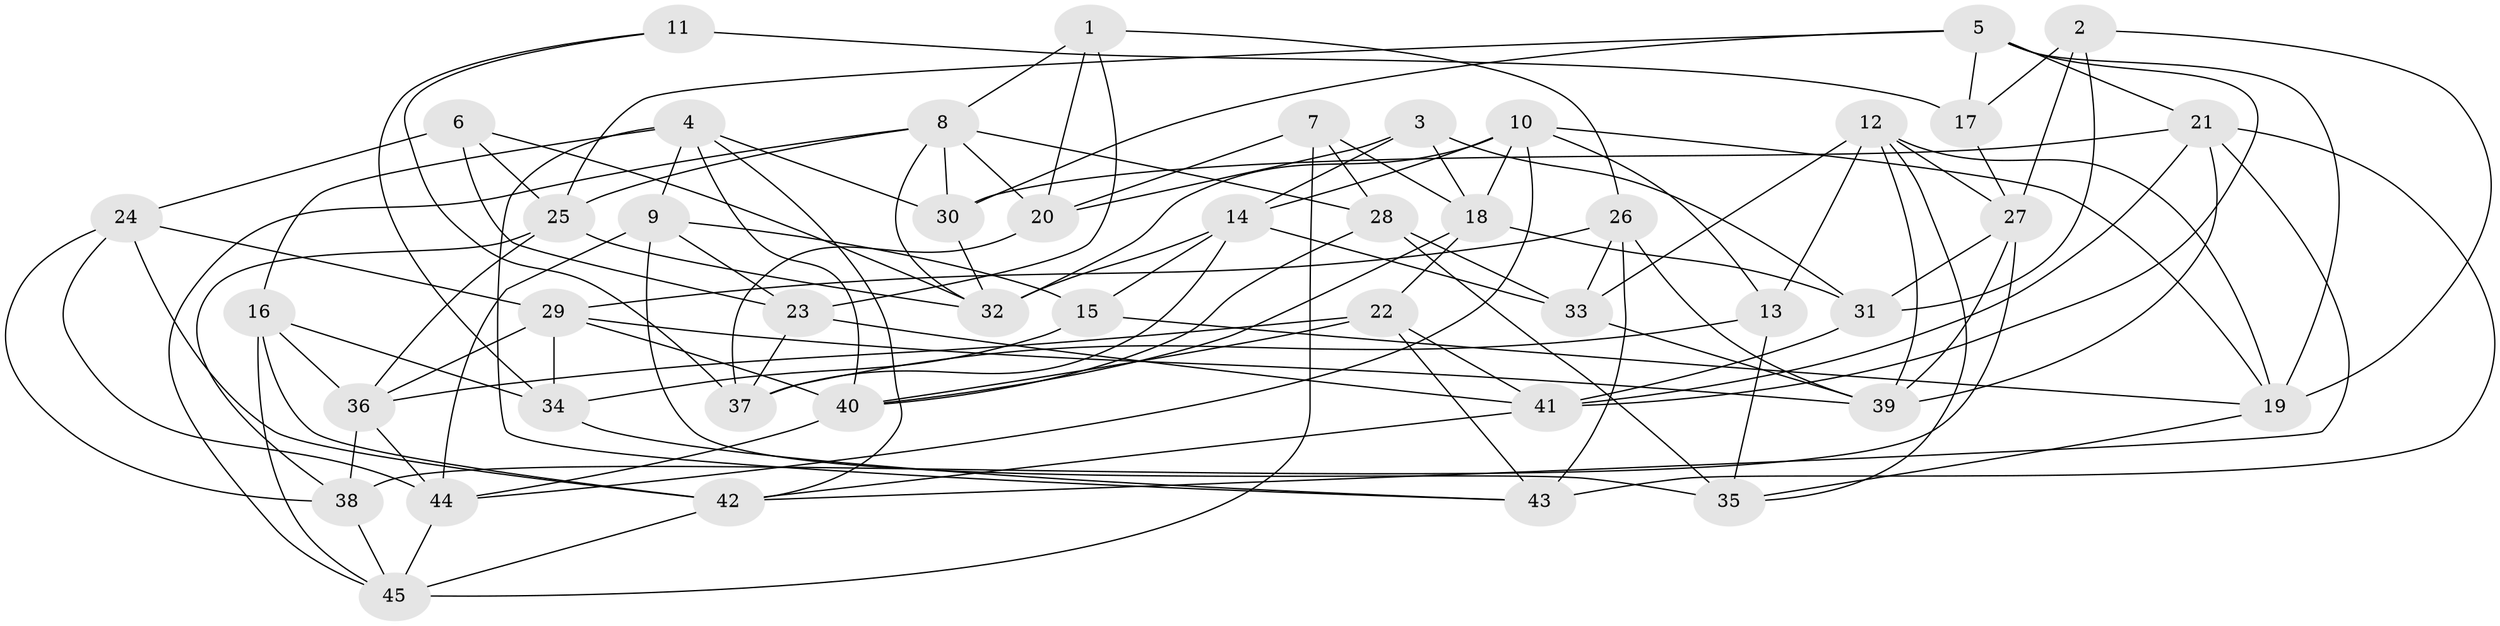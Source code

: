 // original degree distribution, {4: 1.0}
// Generated by graph-tools (version 1.1) at 2025/02/03/09/25 03:02:54]
// undirected, 45 vertices, 118 edges
graph export_dot {
graph [start="1"]
  node [color=gray90,style=filled];
  1;
  2;
  3;
  4;
  5;
  6;
  7;
  8;
  9;
  10;
  11;
  12;
  13;
  14;
  15;
  16;
  17;
  18;
  19;
  20;
  21;
  22;
  23;
  24;
  25;
  26;
  27;
  28;
  29;
  30;
  31;
  32;
  33;
  34;
  35;
  36;
  37;
  38;
  39;
  40;
  41;
  42;
  43;
  44;
  45;
  1 -- 8 [weight=1.0];
  1 -- 20 [weight=1.0];
  1 -- 23 [weight=1.0];
  1 -- 26 [weight=1.0];
  2 -- 17 [weight=1.0];
  2 -- 19 [weight=1.0];
  2 -- 27 [weight=1.0];
  2 -- 31 [weight=1.0];
  3 -- 14 [weight=1.0];
  3 -- 18 [weight=1.0];
  3 -- 20 [weight=1.0];
  3 -- 31 [weight=1.0];
  4 -- 9 [weight=1.0];
  4 -- 16 [weight=1.0];
  4 -- 30 [weight=1.0];
  4 -- 40 [weight=1.0];
  4 -- 42 [weight=1.0];
  4 -- 43 [weight=1.0];
  5 -- 17 [weight=1.0];
  5 -- 19 [weight=1.0];
  5 -- 21 [weight=1.0];
  5 -- 25 [weight=1.0];
  5 -- 30 [weight=1.0];
  5 -- 41 [weight=1.0];
  6 -- 23 [weight=2.0];
  6 -- 24 [weight=2.0];
  6 -- 25 [weight=1.0];
  6 -- 32 [weight=1.0];
  7 -- 18 [weight=1.0];
  7 -- 20 [weight=1.0];
  7 -- 28 [weight=1.0];
  7 -- 45 [weight=1.0];
  8 -- 20 [weight=1.0];
  8 -- 25 [weight=1.0];
  8 -- 28 [weight=1.0];
  8 -- 30 [weight=2.0];
  8 -- 32 [weight=1.0];
  8 -- 45 [weight=1.0];
  9 -- 15 [weight=1.0];
  9 -- 23 [weight=1.0];
  9 -- 35 [weight=2.0];
  9 -- 44 [weight=1.0];
  10 -- 13 [weight=1.0];
  10 -- 14 [weight=1.0];
  10 -- 18 [weight=1.0];
  10 -- 19 [weight=1.0];
  10 -- 32 [weight=1.0];
  10 -- 44 [weight=1.0];
  11 -- 17 [weight=2.0];
  11 -- 34 [weight=1.0];
  11 -- 37 [weight=1.0];
  12 -- 13 [weight=1.0];
  12 -- 19 [weight=1.0];
  12 -- 27 [weight=1.0];
  12 -- 33 [weight=1.0];
  12 -- 35 [weight=1.0];
  12 -- 39 [weight=1.0];
  13 -- 35 [weight=1.0];
  13 -- 37 [weight=1.0];
  14 -- 15 [weight=1.0];
  14 -- 32 [weight=1.0];
  14 -- 33 [weight=1.0];
  14 -- 37 [weight=1.0];
  15 -- 19 [weight=1.0];
  15 -- 34 [weight=1.0];
  16 -- 34 [weight=2.0];
  16 -- 36 [weight=1.0];
  16 -- 42 [weight=1.0];
  16 -- 45 [weight=1.0];
  17 -- 27 [weight=2.0];
  18 -- 22 [weight=2.0];
  18 -- 31 [weight=2.0];
  18 -- 40 [weight=1.0];
  19 -- 35 [weight=1.0];
  20 -- 37 [weight=2.0];
  21 -- 30 [weight=1.0];
  21 -- 39 [weight=1.0];
  21 -- 41 [weight=1.0];
  21 -- 42 [weight=1.0];
  21 -- 43 [weight=1.0];
  22 -- 36 [weight=1.0];
  22 -- 40 [weight=1.0];
  22 -- 41 [weight=1.0];
  22 -- 43 [weight=1.0];
  23 -- 37 [weight=1.0];
  23 -- 41 [weight=1.0];
  24 -- 29 [weight=1.0];
  24 -- 38 [weight=1.0];
  24 -- 42 [weight=1.0];
  24 -- 44 [weight=1.0];
  25 -- 32 [weight=1.0];
  25 -- 36 [weight=1.0];
  25 -- 38 [weight=1.0];
  26 -- 29 [weight=1.0];
  26 -- 33 [weight=1.0];
  26 -- 39 [weight=1.0];
  26 -- 43 [weight=2.0];
  27 -- 31 [weight=1.0];
  27 -- 38 [weight=2.0];
  27 -- 39 [weight=1.0];
  28 -- 33 [weight=2.0];
  28 -- 35 [weight=1.0];
  28 -- 40 [weight=1.0];
  29 -- 34 [weight=1.0];
  29 -- 36 [weight=1.0];
  29 -- 39 [weight=1.0];
  29 -- 40 [weight=1.0];
  30 -- 32 [weight=1.0];
  31 -- 41 [weight=1.0];
  33 -- 39 [weight=1.0];
  34 -- 43 [weight=1.0];
  36 -- 38 [weight=1.0];
  36 -- 44 [weight=1.0];
  38 -- 45 [weight=1.0];
  40 -- 44 [weight=1.0];
  41 -- 42 [weight=1.0];
  42 -- 45 [weight=1.0];
  44 -- 45 [weight=1.0];
}
